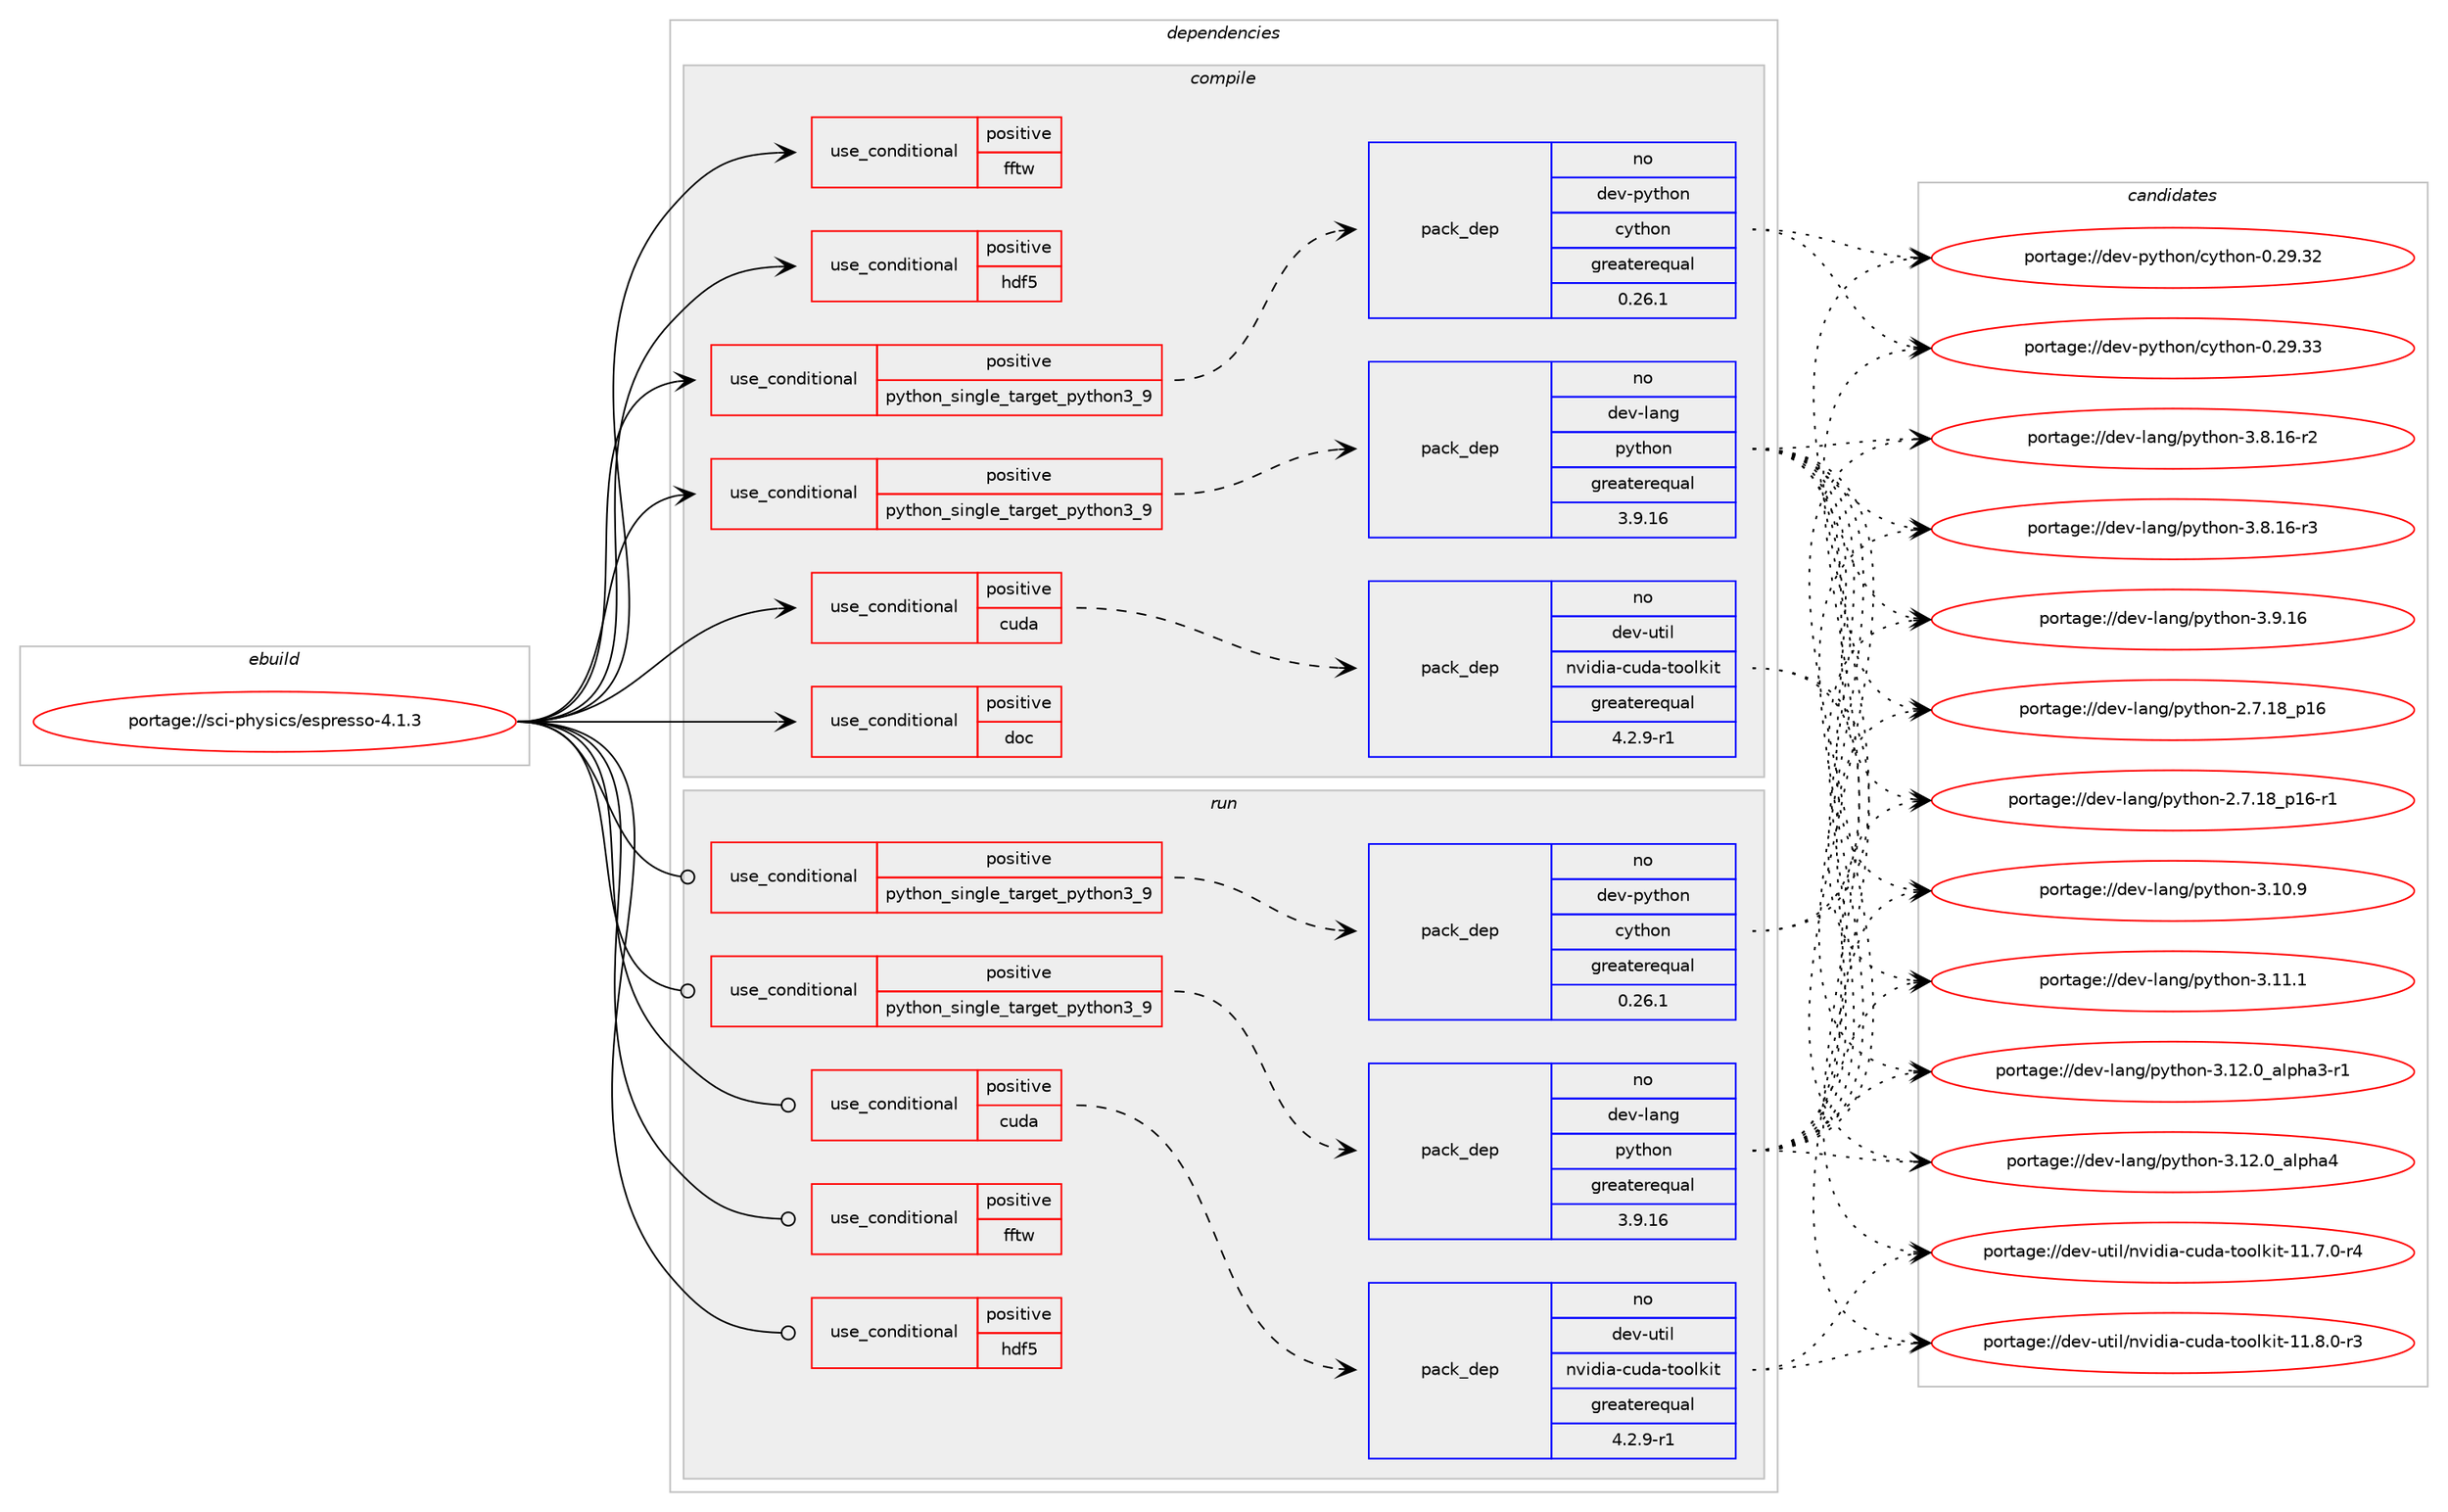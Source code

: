 digraph prolog {

# *************
# Graph options
# *************

newrank=true;
concentrate=true;
compound=true;
graph [rankdir=LR,fontname=Helvetica,fontsize=10,ranksep=1.5];#, ranksep=2.5, nodesep=0.2];
edge  [arrowhead=vee];
node  [fontname=Helvetica,fontsize=10];

# **********
# The ebuild
# **********

subgraph cluster_leftcol {
color=gray;
rank=same;
label=<<i>ebuild</i>>;
id [label="portage://sci-physics/espresso-4.1.3", color=red, width=4, href="../sci-physics/espresso-4.1.3.svg"];
}

# ****************
# The dependencies
# ****************

subgraph cluster_midcol {
color=gray;
label=<<i>dependencies</i>>;
subgraph cluster_compile {
fillcolor="#eeeeee";
style=filled;
label=<<i>compile</i>>;
subgraph cond2931 {
dependency4456 [label=<<TABLE BORDER="0" CELLBORDER="1" CELLSPACING="0" CELLPADDING="4"><TR><TD ROWSPAN="3" CELLPADDING="10">use_conditional</TD></TR><TR><TD>positive</TD></TR><TR><TD>cuda</TD></TR></TABLE>>, shape=none, color=red];
subgraph pack1479 {
dependency4457 [label=<<TABLE BORDER="0" CELLBORDER="1" CELLSPACING="0" CELLPADDING="4" WIDTH="220"><TR><TD ROWSPAN="6" CELLPADDING="30">pack_dep</TD></TR><TR><TD WIDTH="110">no</TD></TR><TR><TD>dev-util</TD></TR><TR><TD>nvidia-cuda-toolkit</TD></TR><TR><TD>greaterequal</TD></TR><TR><TD>4.2.9-r1</TD></TR></TABLE>>, shape=none, color=blue];
}
dependency4456:e -> dependency4457:w [weight=20,style="dashed",arrowhead="vee"];
}
id:e -> dependency4456:w [weight=20,style="solid",arrowhead="vee"];
subgraph cond2932 {
dependency4458 [label=<<TABLE BORDER="0" CELLBORDER="1" CELLSPACING="0" CELLPADDING="4"><TR><TD ROWSPAN="3" CELLPADDING="10">use_conditional</TD></TR><TR><TD>positive</TD></TR><TR><TD>doc</TD></TR></TABLE>>, shape=none, color=red];
# *** BEGIN UNKNOWN DEPENDENCY TYPE (TODO) ***
# dependency4458 -> package_dependency(portage://sci-physics/espresso-4.1.3,install,no,app-doc,doxygen,none,[,,],[],[use(enable(dot),none)])
# *** END UNKNOWN DEPENDENCY TYPE (TODO) ***

# *** BEGIN UNKNOWN DEPENDENCY TYPE (TODO) ***
# dependency4458 -> package_dependency(portage://sci-physics/espresso-4.1.3,install,no,dev-texlive,texlive-latexextra,none,[,,],[],[])
# *** END UNKNOWN DEPENDENCY TYPE (TODO) ***

# *** BEGIN UNKNOWN DEPENDENCY TYPE (TODO) ***
# dependency4458 -> package_dependency(portage://sci-physics/espresso-4.1.3,install,no,virtual,latex-base,none,[,,],[],[])
# *** END UNKNOWN DEPENDENCY TYPE (TODO) ***

}
id:e -> dependency4458:w [weight=20,style="solid",arrowhead="vee"];
subgraph cond2933 {
dependency4459 [label=<<TABLE BORDER="0" CELLBORDER="1" CELLSPACING="0" CELLPADDING="4"><TR><TD ROWSPAN="3" CELLPADDING="10">use_conditional</TD></TR><TR><TD>positive</TD></TR><TR><TD>fftw</TD></TR></TABLE>>, shape=none, color=red];
# *** BEGIN UNKNOWN DEPENDENCY TYPE (TODO) ***
# dependency4459 -> package_dependency(portage://sci-physics/espresso-4.1.3,install,no,sci-libs,fftw,none,[,,],[slot(3.0)],[])
# *** END UNKNOWN DEPENDENCY TYPE (TODO) ***

}
id:e -> dependency4459:w [weight=20,style="solid",arrowhead="vee"];
subgraph cond2934 {
dependency4460 [label=<<TABLE BORDER="0" CELLBORDER="1" CELLSPACING="0" CELLPADDING="4"><TR><TD ROWSPAN="3" CELLPADDING="10">use_conditional</TD></TR><TR><TD>positive</TD></TR><TR><TD>hdf5</TD></TR></TABLE>>, shape=none, color=red];
# *** BEGIN UNKNOWN DEPENDENCY TYPE (TODO) ***
# dependency4460 -> package_dependency(portage://sci-physics/espresso-4.1.3,install,no,sci-libs,hdf5,none,[,,],any_same_slot,[use(enable(mpi),none)])
# *** END UNKNOWN DEPENDENCY TYPE (TODO) ***

}
id:e -> dependency4460:w [weight=20,style="solid",arrowhead="vee"];
subgraph cond2935 {
dependency4461 [label=<<TABLE BORDER="0" CELLBORDER="1" CELLSPACING="0" CELLPADDING="4"><TR><TD ROWSPAN="3" CELLPADDING="10">use_conditional</TD></TR><TR><TD>positive</TD></TR><TR><TD>python_single_target_python3_9</TD></TR></TABLE>>, shape=none, color=red];
subgraph pack1480 {
dependency4462 [label=<<TABLE BORDER="0" CELLBORDER="1" CELLSPACING="0" CELLPADDING="4" WIDTH="220"><TR><TD ROWSPAN="6" CELLPADDING="30">pack_dep</TD></TR><TR><TD WIDTH="110">no</TD></TR><TR><TD>dev-lang</TD></TR><TR><TD>python</TD></TR><TR><TD>greaterequal</TD></TR><TR><TD>3.9.16</TD></TR></TABLE>>, shape=none, color=blue];
}
dependency4461:e -> dependency4462:w [weight=20,style="dashed",arrowhead="vee"];
}
id:e -> dependency4461:w [weight=20,style="solid",arrowhead="vee"];
subgraph cond2936 {
dependency4463 [label=<<TABLE BORDER="0" CELLBORDER="1" CELLSPACING="0" CELLPADDING="4"><TR><TD ROWSPAN="3" CELLPADDING="10">use_conditional</TD></TR><TR><TD>positive</TD></TR><TR><TD>python_single_target_python3_9</TD></TR></TABLE>>, shape=none, color=red];
subgraph pack1481 {
dependency4464 [label=<<TABLE BORDER="0" CELLBORDER="1" CELLSPACING="0" CELLPADDING="4" WIDTH="220"><TR><TD ROWSPAN="6" CELLPADDING="30">pack_dep</TD></TR><TR><TD WIDTH="110">no</TD></TR><TR><TD>dev-python</TD></TR><TR><TD>cython</TD></TR><TR><TD>greaterequal</TD></TR><TR><TD>0.26.1</TD></TR></TABLE>>, shape=none, color=blue];
}
dependency4463:e -> dependency4464:w [weight=20,style="dashed",arrowhead="vee"];
# *** BEGIN UNKNOWN DEPENDENCY TYPE (TODO) ***
# dependency4463 -> package_dependency(portage://sci-physics/espresso-4.1.3,install,no,dev-python,numpy,none,[,,],[],[use(enable(python_targets_python3_9),negative)])
# *** END UNKNOWN DEPENDENCY TYPE (TODO) ***

}
id:e -> dependency4463:w [weight=20,style="solid",arrowhead="vee"];
# *** BEGIN UNKNOWN DEPENDENCY TYPE (TODO) ***
# id -> package_dependency(portage://sci-physics/espresso-4.1.3,install,no,dev-libs,boost,none,[,,],any_same_slot,[use(enable(mpi),none)])
# *** END UNKNOWN DEPENDENCY TYPE (TODO) ***

}
subgraph cluster_compileandrun {
fillcolor="#eeeeee";
style=filled;
label=<<i>compile and run</i>>;
}
subgraph cluster_run {
fillcolor="#eeeeee";
style=filled;
label=<<i>run</i>>;
subgraph cond2937 {
dependency4465 [label=<<TABLE BORDER="0" CELLBORDER="1" CELLSPACING="0" CELLPADDING="4"><TR><TD ROWSPAN="3" CELLPADDING="10">use_conditional</TD></TR><TR><TD>positive</TD></TR><TR><TD>cuda</TD></TR></TABLE>>, shape=none, color=red];
subgraph pack1482 {
dependency4466 [label=<<TABLE BORDER="0" CELLBORDER="1" CELLSPACING="0" CELLPADDING="4" WIDTH="220"><TR><TD ROWSPAN="6" CELLPADDING="30">pack_dep</TD></TR><TR><TD WIDTH="110">no</TD></TR><TR><TD>dev-util</TD></TR><TR><TD>nvidia-cuda-toolkit</TD></TR><TR><TD>greaterequal</TD></TR><TR><TD>4.2.9-r1</TD></TR></TABLE>>, shape=none, color=blue];
}
dependency4465:e -> dependency4466:w [weight=20,style="dashed",arrowhead="vee"];
}
id:e -> dependency4465:w [weight=20,style="solid",arrowhead="odot"];
subgraph cond2938 {
dependency4467 [label=<<TABLE BORDER="0" CELLBORDER="1" CELLSPACING="0" CELLPADDING="4"><TR><TD ROWSPAN="3" CELLPADDING="10">use_conditional</TD></TR><TR><TD>positive</TD></TR><TR><TD>fftw</TD></TR></TABLE>>, shape=none, color=red];
# *** BEGIN UNKNOWN DEPENDENCY TYPE (TODO) ***
# dependency4467 -> package_dependency(portage://sci-physics/espresso-4.1.3,run,no,sci-libs,fftw,none,[,,],[slot(3.0)],[])
# *** END UNKNOWN DEPENDENCY TYPE (TODO) ***

}
id:e -> dependency4467:w [weight=20,style="solid",arrowhead="odot"];
subgraph cond2939 {
dependency4468 [label=<<TABLE BORDER="0" CELLBORDER="1" CELLSPACING="0" CELLPADDING="4"><TR><TD ROWSPAN="3" CELLPADDING="10">use_conditional</TD></TR><TR><TD>positive</TD></TR><TR><TD>hdf5</TD></TR></TABLE>>, shape=none, color=red];
# *** BEGIN UNKNOWN DEPENDENCY TYPE (TODO) ***
# dependency4468 -> package_dependency(portage://sci-physics/espresso-4.1.3,run,no,sci-libs,hdf5,none,[,,],any_same_slot,[use(enable(mpi),none)])
# *** END UNKNOWN DEPENDENCY TYPE (TODO) ***

}
id:e -> dependency4468:w [weight=20,style="solid",arrowhead="odot"];
subgraph cond2940 {
dependency4469 [label=<<TABLE BORDER="0" CELLBORDER="1" CELLSPACING="0" CELLPADDING="4"><TR><TD ROWSPAN="3" CELLPADDING="10">use_conditional</TD></TR><TR><TD>positive</TD></TR><TR><TD>python_single_target_python3_9</TD></TR></TABLE>>, shape=none, color=red];
subgraph pack1483 {
dependency4470 [label=<<TABLE BORDER="0" CELLBORDER="1" CELLSPACING="0" CELLPADDING="4" WIDTH="220"><TR><TD ROWSPAN="6" CELLPADDING="30">pack_dep</TD></TR><TR><TD WIDTH="110">no</TD></TR><TR><TD>dev-lang</TD></TR><TR><TD>python</TD></TR><TR><TD>greaterequal</TD></TR><TR><TD>3.9.16</TD></TR></TABLE>>, shape=none, color=blue];
}
dependency4469:e -> dependency4470:w [weight=20,style="dashed",arrowhead="vee"];
}
id:e -> dependency4469:w [weight=20,style="solid",arrowhead="odot"];
subgraph cond2941 {
dependency4471 [label=<<TABLE BORDER="0" CELLBORDER="1" CELLSPACING="0" CELLPADDING="4"><TR><TD ROWSPAN="3" CELLPADDING="10">use_conditional</TD></TR><TR><TD>positive</TD></TR><TR><TD>python_single_target_python3_9</TD></TR></TABLE>>, shape=none, color=red];
subgraph pack1484 {
dependency4472 [label=<<TABLE BORDER="0" CELLBORDER="1" CELLSPACING="0" CELLPADDING="4" WIDTH="220"><TR><TD ROWSPAN="6" CELLPADDING="30">pack_dep</TD></TR><TR><TD WIDTH="110">no</TD></TR><TR><TD>dev-python</TD></TR><TR><TD>cython</TD></TR><TR><TD>greaterequal</TD></TR><TR><TD>0.26.1</TD></TR></TABLE>>, shape=none, color=blue];
}
dependency4471:e -> dependency4472:w [weight=20,style="dashed",arrowhead="vee"];
# *** BEGIN UNKNOWN DEPENDENCY TYPE (TODO) ***
# dependency4471 -> package_dependency(portage://sci-physics/espresso-4.1.3,run,no,dev-python,numpy,none,[,,],[],[use(enable(python_targets_python3_9),negative)])
# *** END UNKNOWN DEPENDENCY TYPE (TODO) ***

}
id:e -> dependency4471:w [weight=20,style="solid",arrowhead="odot"];
# *** BEGIN UNKNOWN DEPENDENCY TYPE (TODO) ***
# id -> package_dependency(portage://sci-physics/espresso-4.1.3,run,no,dev-libs,boost,none,[,,],any_same_slot,[use(enable(mpi),none)])
# *** END UNKNOWN DEPENDENCY TYPE (TODO) ***

}
}

# **************
# The candidates
# **************

subgraph cluster_choices {
rank=same;
color=gray;
label=<<i>candidates</i>>;

subgraph choice1479 {
color=black;
nodesep=1;
choice10010111845117116105108471101181051001059745991171009745116111111108107105116454949465546484511452 [label="portage://dev-util/nvidia-cuda-toolkit-11.7.0-r4", color=red, width=4,href="../dev-util/nvidia-cuda-toolkit-11.7.0-r4.svg"];
choice10010111845117116105108471101181051001059745991171009745116111111108107105116454949465646484511451 [label="portage://dev-util/nvidia-cuda-toolkit-11.8.0-r3", color=red, width=4,href="../dev-util/nvidia-cuda-toolkit-11.8.0-r3.svg"];
dependency4457:e -> choice10010111845117116105108471101181051001059745991171009745116111111108107105116454949465546484511452:w [style=dotted,weight="100"];
dependency4457:e -> choice10010111845117116105108471101181051001059745991171009745116111111108107105116454949465646484511451:w [style=dotted,weight="100"];
}
subgraph choice1480 {
color=black;
nodesep=1;
choice10010111845108971101034711212111610411111045504655464956951124954 [label="portage://dev-lang/python-2.7.18_p16", color=red, width=4,href="../dev-lang/python-2.7.18_p16.svg"];
choice100101118451089711010347112121116104111110455046554649569511249544511449 [label="portage://dev-lang/python-2.7.18_p16-r1", color=red, width=4,href="../dev-lang/python-2.7.18_p16-r1.svg"];
choice10010111845108971101034711212111610411111045514649484657 [label="portage://dev-lang/python-3.10.9", color=red, width=4,href="../dev-lang/python-3.10.9.svg"];
choice10010111845108971101034711212111610411111045514649494649 [label="portage://dev-lang/python-3.11.1", color=red, width=4,href="../dev-lang/python-3.11.1.svg"];
choice10010111845108971101034711212111610411111045514649504648959710811210497514511449 [label="portage://dev-lang/python-3.12.0_alpha3-r1", color=red, width=4,href="../dev-lang/python-3.12.0_alpha3-r1.svg"];
choice1001011184510897110103471121211161041111104551464950464895971081121049752 [label="portage://dev-lang/python-3.12.0_alpha4", color=red, width=4,href="../dev-lang/python-3.12.0_alpha4.svg"];
choice100101118451089711010347112121116104111110455146564649544511450 [label="portage://dev-lang/python-3.8.16-r2", color=red, width=4,href="../dev-lang/python-3.8.16-r2.svg"];
choice100101118451089711010347112121116104111110455146564649544511451 [label="portage://dev-lang/python-3.8.16-r3", color=red, width=4,href="../dev-lang/python-3.8.16-r3.svg"];
choice10010111845108971101034711212111610411111045514657464954 [label="portage://dev-lang/python-3.9.16", color=red, width=4,href="../dev-lang/python-3.9.16.svg"];
dependency4462:e -> choice10010111845108971101034711212111610411111045504655464956951124954:w [style=dotted,weight="100"];
dependency4462:e -> choice100101118451089711010347112121116104111110455046554649569511249544511449:w [style=dotted,weight="100"];
dependency4462:e -> choice10010111845108971101034711212111610411111045514649484657:w [style=dotted,weight="100"];
dependency4462:e -> choice10010111845108971101034711212111610411111045514649494649:w [style=dotted,weight="100"];
dependency4462:e -> choice10010111845108971101034711212111610411111045514649504648959710811210497514511449:w [style=dotted,weight="100"];
dependency4462:e -> choice1001011184510897110103471121211161041111104551464950464895971081121049752:w [style=dotted,weight="100"];
dependency4462:e -> choice100101118451089711010347112121116104111110455146564649544511450:w [style=dotted,weight="100"];
dependency4462:e -> choice100101118451089711010347112121116104111110455146564649544511451:w [style=dotted,weight="100"];
dependency4462:e -> choice10010111845108971101034711212111610411111045514657464954:w [style=dotted,weight="100"];
}
subgraph choice1481 {
color=black;
nodesep=1;
choice1001011184511212111610411111047991211161041111104548465057465150 [label="portage://dev-python/cython-0.29.32", color=red, width=4,href="../dev-python/cython-0.29.32.svg"];
choice1001011184511212111610411111047991211161041111104548465057465151 [label="portage://dev-python/cython-0.29.33", color=red, width=4,href="../dev-python/cython-0.29.33.svg"];
dependency4464:e -> choice1001011184511212111610411111047991211161041111104548465057465150:w [style=dotted,weight="100"];
dependency4464:e -> choice1001011184511212111610411111047991211161041111104548465057465151:w [style=dotted,weight="100"];
}
subgraph choice1482 {
color=black;
nodesep=1;
choice10010111845117116105108471101181051001059745991171009745116111111108107105116454949465546484511452 [label="portage://dev-util/nvidia-cuda-toolkit-11.7.0-r4", color=red, width=4,href="../dev-util/nvidia-cuda-toolkit-11.7.0-r4.svg"];
choice10010111845117116105108471101181051001059745991171009745116111111108107105116454949465646484511451 [label="portage://dev-util/nvidia-cuda-toolkit-11.8.0-r3", color=red, width=4,href="../dev-util/nvidia-cuda-toolkit-11.8.0-r3.svg"];
dependency4466:e -> choice10010111845117116105108471101181051001059745991171009745116111111108107105116454949465546484511452:w [style=dotted,weight="100"];
dependency4466:e -> choice10010111845117116105108471101181051001059745991171009745116111111108107105116454949465646484511451:w [style=dotted,weight="100"];
}
subgraph choice1483 {
color=black;
nodesep=1;
choice10010111845108971101034711212111610411111045504655464956951124954 [label="portage://dev-lang/python-2.7.18_p16", color=red, width=4,href="../dev-lang/python-2.7.18_p16.svg"];
choice100101118451089711010347112121116104111110455046554649569511249544511449 [label="portage://dev-lang/python-2.7.18_p16-r1", color=red, width=4,href="../dev-lang/python-2.7.18_p16-r1.svg"];
choice10010111845108971101034711212111610411111045514649484657 [label="portage://dev-lang/python-3.10.9", color=red, width=4,href="../dev-lang/python-3.10.9.svg"];
choice10010111845108971101034711212111610411111045514649494649 [label="portage://dev-lang/python-3.11.1", color=red, width=4,href="../dev-lang/python-3.11.1.svg"];
choice10010111845108971101034711212111610411111045514649504648959710811210497514511449 [label="portage://dev-lang/python-3.12.0_alpha3-r1", color=red, width=4,href="../dev-lang/python-3.12.0_alpha3-r1.svg"];
choice1001011184510897110103471121211161041111104551464950464895971081121049752 [label="portage://dev-lang/python-3.12.0_alpha4", color=red, width=4,href="../dev-lang/python-3.12.0_alpha4.svg"];
choice100101118451089711010347112121116104111110455146564649544511450 [label="portage://dev-lang/python-3.8.16-r2", color=red, width=4,href="../dev-lang/python-3.8.16-r2.svg"];
choice100101118451089711010347112121116104111110455146564649544511451 [label="portage://dev-lang/python-3.8.16-r3", color=red, width=4,href="../dev-lang/python-3.8.16-r3.svg"];
choice10010111845108971101034711212111610411111045514657464954 [label="portage://dev-lang/python-3.9.16", color=red, width=4,href="../dev-lang/python-3.9.16.svg"];
dependency4470:e -> choice10010111845108971101034711212111610411111045504655464956951124954:w [style=dotted,weight="100"];
dependency4470:e -> choice100101118451089711010347112121116104111110455046554649569511249544511449:w [style=dotted,weight="100"];
dependency4470:e -> choice10010111845108971101034711212111610411111045514649484657:w [style=dotted,weight="100"];
dependency4470:e -> choice10010111845108971101034711212111610411111045514649494649:w [style=dotted,weight="100"];
dependency4470:e -> choice10010111845108971101034711212111610411111045514649504648959710811210497514511449:w [style=dotted,weight="100"];
dependency4470:e -> choice1001011184510897110103471121211161041111104551464950464895971081121049752:w [style=dotted,weight="100"];
dependency4470:e -> choice100101118451089711010347112121116104111110455146564649544511450:w [style=dotted,weight="100"];
dependency4470:e -> choice100101118451089711010347112121116104111110455146564649544511451:w [style=dotted,weight="100"];
dependency4470:e -> choice10010111845108971101034711212111610411111045514657464954:w [style=dotted,weight="100"];
}
subgraph choice1484 {
color=black;
nodesep=1;
choice1001011184511212111610411111047991211161041111104548465057465150 [label="portage://dev-python/cython-0.29.32", color=red, width=4,href="../dev-python/cython-0.29.32.svg"];
choice1001011184511212111610411111047991211161041111104548465057465151 [label="portage://dev-python/cython-0.29.33", color=red, width=4,href="../dev-python/cython-0.29.33.svg"];
dependency4472:e -> choice1001011184511212111610411111047991211161041111104548465057465150:w [style=dotted,weight="100"];
dependency4472:e -> choice1001011184511212111610411111047991211161041111104548465057465151:w [style=dotted,weight="100"];
}
}

}
